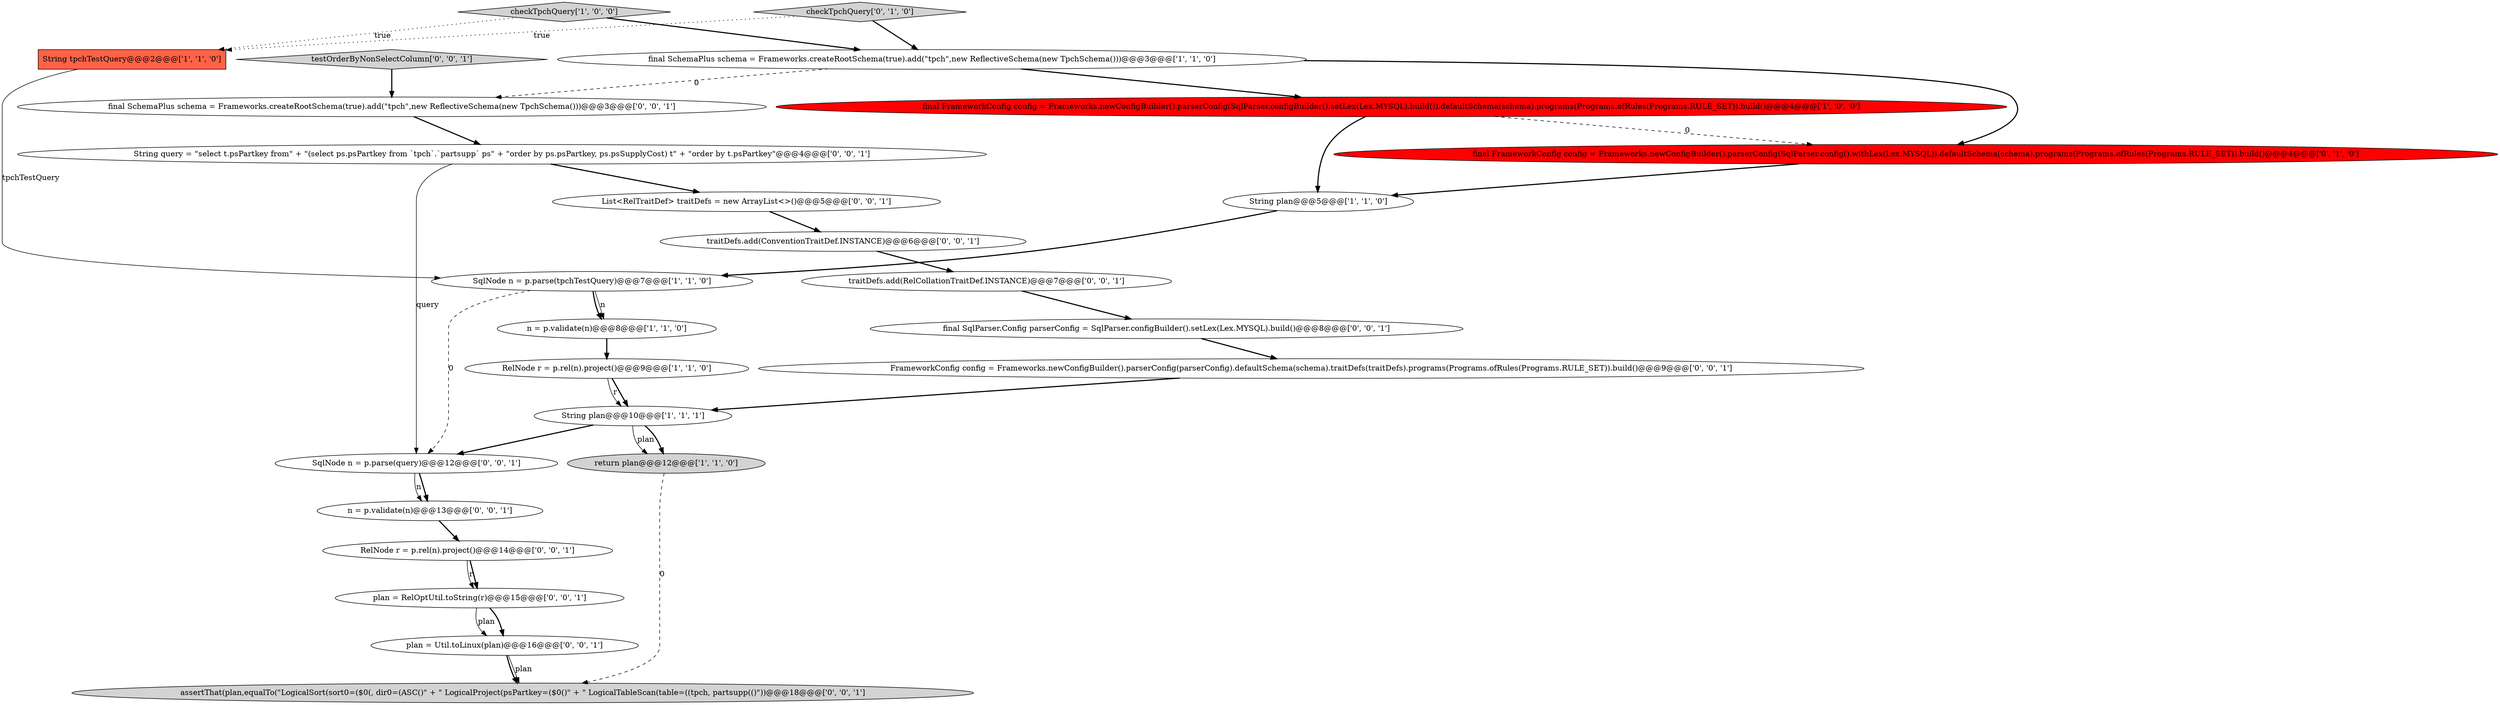 digraph {
18 [style = filled, label = "traitDefs.add(RelCollationTraitDef.INSTANCE)@@@7@@@['0', '0', '1']", fillcolor = white, shape = ellipse image = "AAA0AAABBB3BBB"];
0 [style = filled, label = "checkTpchQuery['1', '0', '0']", fillcolor = lightgray, shape = diamond image = "AAA0AAABBB1BBB"];
6 [style = filled, label = "return plan@@@12@@@['1', '1', '0']", fillcolor = lightgray, shape = ellipse image = "AAA0AAABBB1BBB"];
22 [style = filled, label = "traitDefs.add(ConventionTraitDef.INSTANCE)@@@6@@@['0', '0', '1']", fillcolor = white, shape = ellipse image = "AAA0AAABBB3BBB"];
24 [style = filled, label = "FrameworkConfig config = Frameworks.newConfigBuilder().parserConfig(parserConfig).defaultSchema(schema).traitDefs(traitDefs).programs(Programs.ofRules(Programs.RULE_SET)).build()@@@9@@@['0', '0', '1']", fillcolor = white, shape = ellipse image = "AAA0AAABBB3BBB"];
4 [style = filled, label = "SqlNode n = p.parse(tpchTestQuery)@@@7@@@['1', '1', '0']", fillcolor = white, shape = ellipse image = "AAA0AAABBB1BBB"];
15 [style = filled, label = "testOrderByNonSelectColumn['0', '0', '1']", fillcolor = lightgray, shape = diamond image = "AAA0AAABBB3BBB"];
1 [style = filled, label = "String plan@@@5@@@['1', '1', '0']", fillcolor = white, shape = ellipse image = "AAA0AAABBB1BBB"];
17 [style = filled, label = "List<RelTraitDef> traitDefs = new ArrayList<>()@@@5@@@['0', '0', '1']", fillcolor = white, shape = ellipse image = "AAA0AAABBB3BBB"];
21 [style = filled, label = "RelNode r = p.rel(n).project()@@@14@@@['0', '0', '1']", fillcolor = white, shape = ellipse image = "AAA0AAABBB3BBB"];
23 [style = filled, label = "final SqlParser.Config parserConfig = SqlParser.configBuilder().setLex(Lex.MYSQL).build()@@@8@@@['0', '0', '1']", fillcolor = white, shape = ellipse image = "AAA0AAABBB3BBB"];
13 [style = filled, label = "n = p.validate(n)@@@13@@@['0', '0', '1']", fillcolor = white, shape = ellipse image = "AAA0AAABBB3BBB"];
14 [style = filled, label = "String query = \"select t.psPartkey from\" + \"(select ps.psPartkey from `tpch`.`partsupp` ps\" + \"order by ps.psPartkey, ps.psSupplyCost) t\" + \"order by t.psPartkey\"@@@4@@@['0', '0', '1']", fillcolor = white, shape = ellipse image = "AAA0AAABBB3BBB"];
8 [style = filled, label = "final FrameworkConfig config = Frameworks.newConfigBuilder().parserConfig(SqlParser.configBuilder().setLex(Lex.MYSQL).build()).defaultSchema(schema).programs(Programs.ofRules(Programs.RULE_SET)).build()@@@4@@@['1', '0', '0']", fillcolor = red, shape = ellipse image = "AAA1AAABBB1BBB"];
2 [style = filled, label = "String tpchTestQuery@@@2@@@['1', '1', '0']", fillcolor = tomato, shape = box image = "AAA0AAABBB1BBB"];
11 [style = filled, label = "checkTpchQuery['0', '1', '0']", fillcolor = lightgray, shape = diamond image = "AAA0AAABBB2BBB"];
10 [style = filled, label = "final FrameworkConfig config = Frameworks.newConfigBuilder().parserConfig(SqlParser.config().withLex(Lex.MYSQL)).defaultSchema(schema).programs(Programs.ofRules(Programs.RULE_SET)).build()@@@4@@@['0', '1', '0']", fillcolor = red, shape = ellipse image = "AAA1AAABBB2BBB"];
20 [style = filled, label = "plan = Util.toLinux(plan)@@@16@@@['0', '0', '1']", fillcolor = white, shape = ellipse image = "AAA0AAABBB3BBB"];
25 [style = filled, label = "final SchemaPlus schema = Frameworks.createRootSchema(true).add(\"tpch\",new ReflectiveSchema(new TpchSchema()))@@@3@@@['0', '0', '1']", fillcolor = white, shape = ellipse image = "AAA0AAABBB3BBB"];
19 [style = filled, label = "plan = RelOptUtil.toString(r)@@@15@@@['0', '0', '1']", fillcolor = white, shape = ellipse image = "AAA0AAABBB3BBB"];
12 [style = filled, label = "SqlNode n = p.parse(query)@@@12@@@['0', '0', '1']", fillcolor = white, shape = ellipse image = "AAA0AAABBB3BBB"];
16 [style = filled, label = "assertThat(plan,equalTo(\"LogicalSort(sort0=($0(, dir0=(ASC()\" + \" LogicalProject(psPartkey=($0()\" + \" LogicalTableScan(table=((tpch, partsupp(()\"))@@@18@@@['0', '0', '1']", fillcolor = lightgray, shape = ellipse image = "AAA0AAABBB3BBB"];
3 [style = filled, label = "n = p.validate(n)@@@8@@@['1', '1', '0']", fillcolor = white, shape = ellipse image = "AAA0AAABBB1BBB"];
5 [style = filled, label = "String plan@@@10@@@['1', '1', '1']", fillcolor = white, shape = ellipse image = "AAA0AAABBB1BBB"];
9 [style = filled, label = "RelNode r = p.rel(n).project()@@@9@@@['1', '1', '0']", fillcolor = white, shape = ellipse image = "AAA0AAABBB1BBB"];
7 [style = filled, label = "final SchemaPlus schema = Frameworks.createRootSchema(true).add(\"tpch\",new ReflectiveSchema(new TpchSchema()))@@@3@@@['1', '1', '0']", fillcolor = white, shape = ellipse image = "AAA0AAABBB1BBB"];
4->3 [style = bold, label=""];
1->4 [style = bold, label=""];
8->10 [style = dashed, label="0"];
18->23 [style = bold, label=""];
21->19 [style = bold, label=""];
7->10 [style = bold, label=""];
21->19 [style = solid, label="r"];
15->25 [style = bold, label=""];
19->20 [style = bold, label=""];
9->5 [style = solid, label="r"];
14->12 [style = solid, label="query"];
20->16 [style = solid, label="plan"];
14->17 [style = bold, label=""];
25->14 [style = bold, label=""];
17->22 [style = bold, label=""];
7->8 [style = bold, label=""];
2->4 [style = solid, label="tpchTestQuery"];
24->5 [style = bold, label=""];
4->12 [style = dashed, label="0"];
0->7 [style = bold, label=""];
5->6 [style = solid, label="plan"];
8->1 [style = bold, label=""];
3->9 [style = bold, label=""];
12->13 [style = bold, label=""];
23->24 [style = bold, label=""];
22->18 [style = bold, label=""];
11->2 [style = dotted, label="true"];
6->16 [style = dashed, label="0"];
20->16 [style = bold, label=""];
5->6 [style = bold, label=""];
5->12 [style = bold, label=""];
19->20 [style = solid, label="plan"];
4->3 [style = solid, label="n"];
7->25 [style = dashed, label="0"];
9->5 [style = bold, label=""];
12->13 [style = solid, label="n"];
0->2 [style = dotted, label="true"];
10->1 [style = bold, label=""];
13->21 [style = bold, label=""];
11->7 [style = bold, label=""];
}
